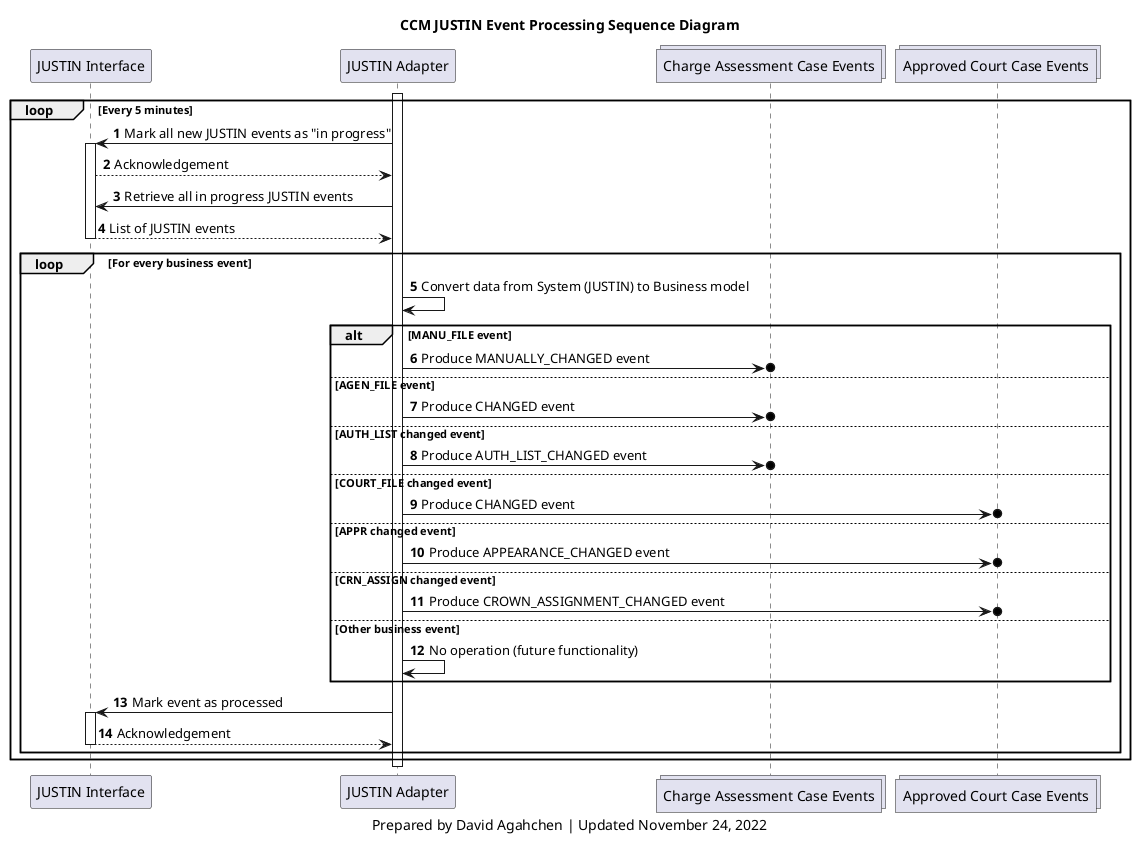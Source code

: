 @startuml
'hide footbox
participant j_interface as "JUSTIN Interface"
participant j_adapter as "JUSTIN Adapter"
collections charge_assessment_cases_topic as "Charge Assessment Case Events"
collections approved_court_cases_topic as "Approved Court Case Events"

title
CCM JUSTIN Event Processing Sequence Diagram
end title

autonumber

activate j_adapter
loop Every 5 minutes
    j_adapter-> j_interface: Mark all new JUSTIN events as "in progress"
    activate j_interface
    j_interface --> j_adapter: Acknowledgement
    j_adapter-> j_interface: Retrieve all in progress JUSTIN events
    j_interface --> j_adapter: List of JUSTIN events
    deactivate j_interface
    loop For every business event
        j_adapter -> j_adapter: Convert data from System (JUSTIN) to Business model
        alt MANU_FILE event
            j_adapter ->o charge_assessment_cases_topic: Produce MANUALLY_CHANGED event
        else AGEN_FILE event
            j_adapter ->o charge_assessment_cases_topic: Produce CHANGED event
        else AUTH_LIST changed event
            j_adapter ->o charge_assessment_cases_topic: Produce AUTH_LIST_CHANGED event
        else COURT_FILE changed event
            j_adapter ->o approved_court_cases_topic: Produce CHANGED event
        else APPR changed event
            j_adapter ->o approved_court_cases_topic: Produce APPEARANCE_CHANGED event
        else CRN_ASSIGN changed event
            j_adapter ->o approved_court_cases_topic: Produce CROWN_ASSIGNMENT_CHANGED event
        else Other business event
            j_adapter -> j_adapter: No operation (future functionality)
        end
        j_adapter -> j_interface: Mark event as processed
        activate j_interface
        j_interface --> j_adapter: Acknowledgement
        deactivate j_interface
    end
end
deactivate j_adapter

caption
Prepared by David Agahchen | Updated November 24, 2022
end caption
@enduml